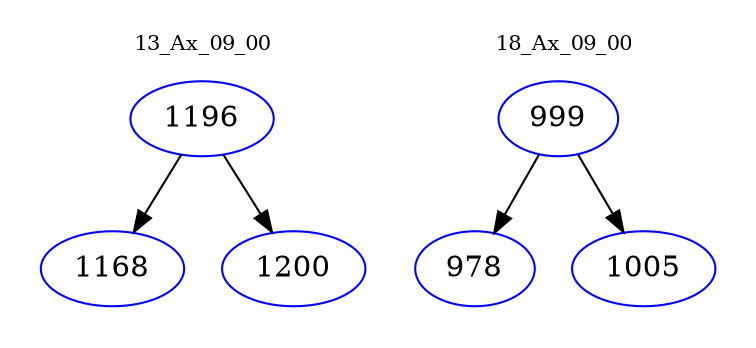 digraph{
subgraph cluster_0 {
color = white
label = "13_Ax_09_00";
fontsize=10;
T0_1196 [label="1196", color="blue"]
T0_1196 -> T0_1168 [color="black"]
T0_1168 [label="1168", color="blue"]
T0_1196 -> T0_1200 [color="black"]
T0_1200 [label="1200", color="blue"]
}
subgraph cluster_1 {
color = white
label = "18_Ax_09_00";
fontsize=10;
T1_999 [label="999", color="blue"]
T1_999 -> T1_978 [color="black"]
T1_978 [label="978", color="blue"]
T1_999 -> T1_1005 [color="black"]
T1_1005 [label="1005", color="blue"]
}
}
